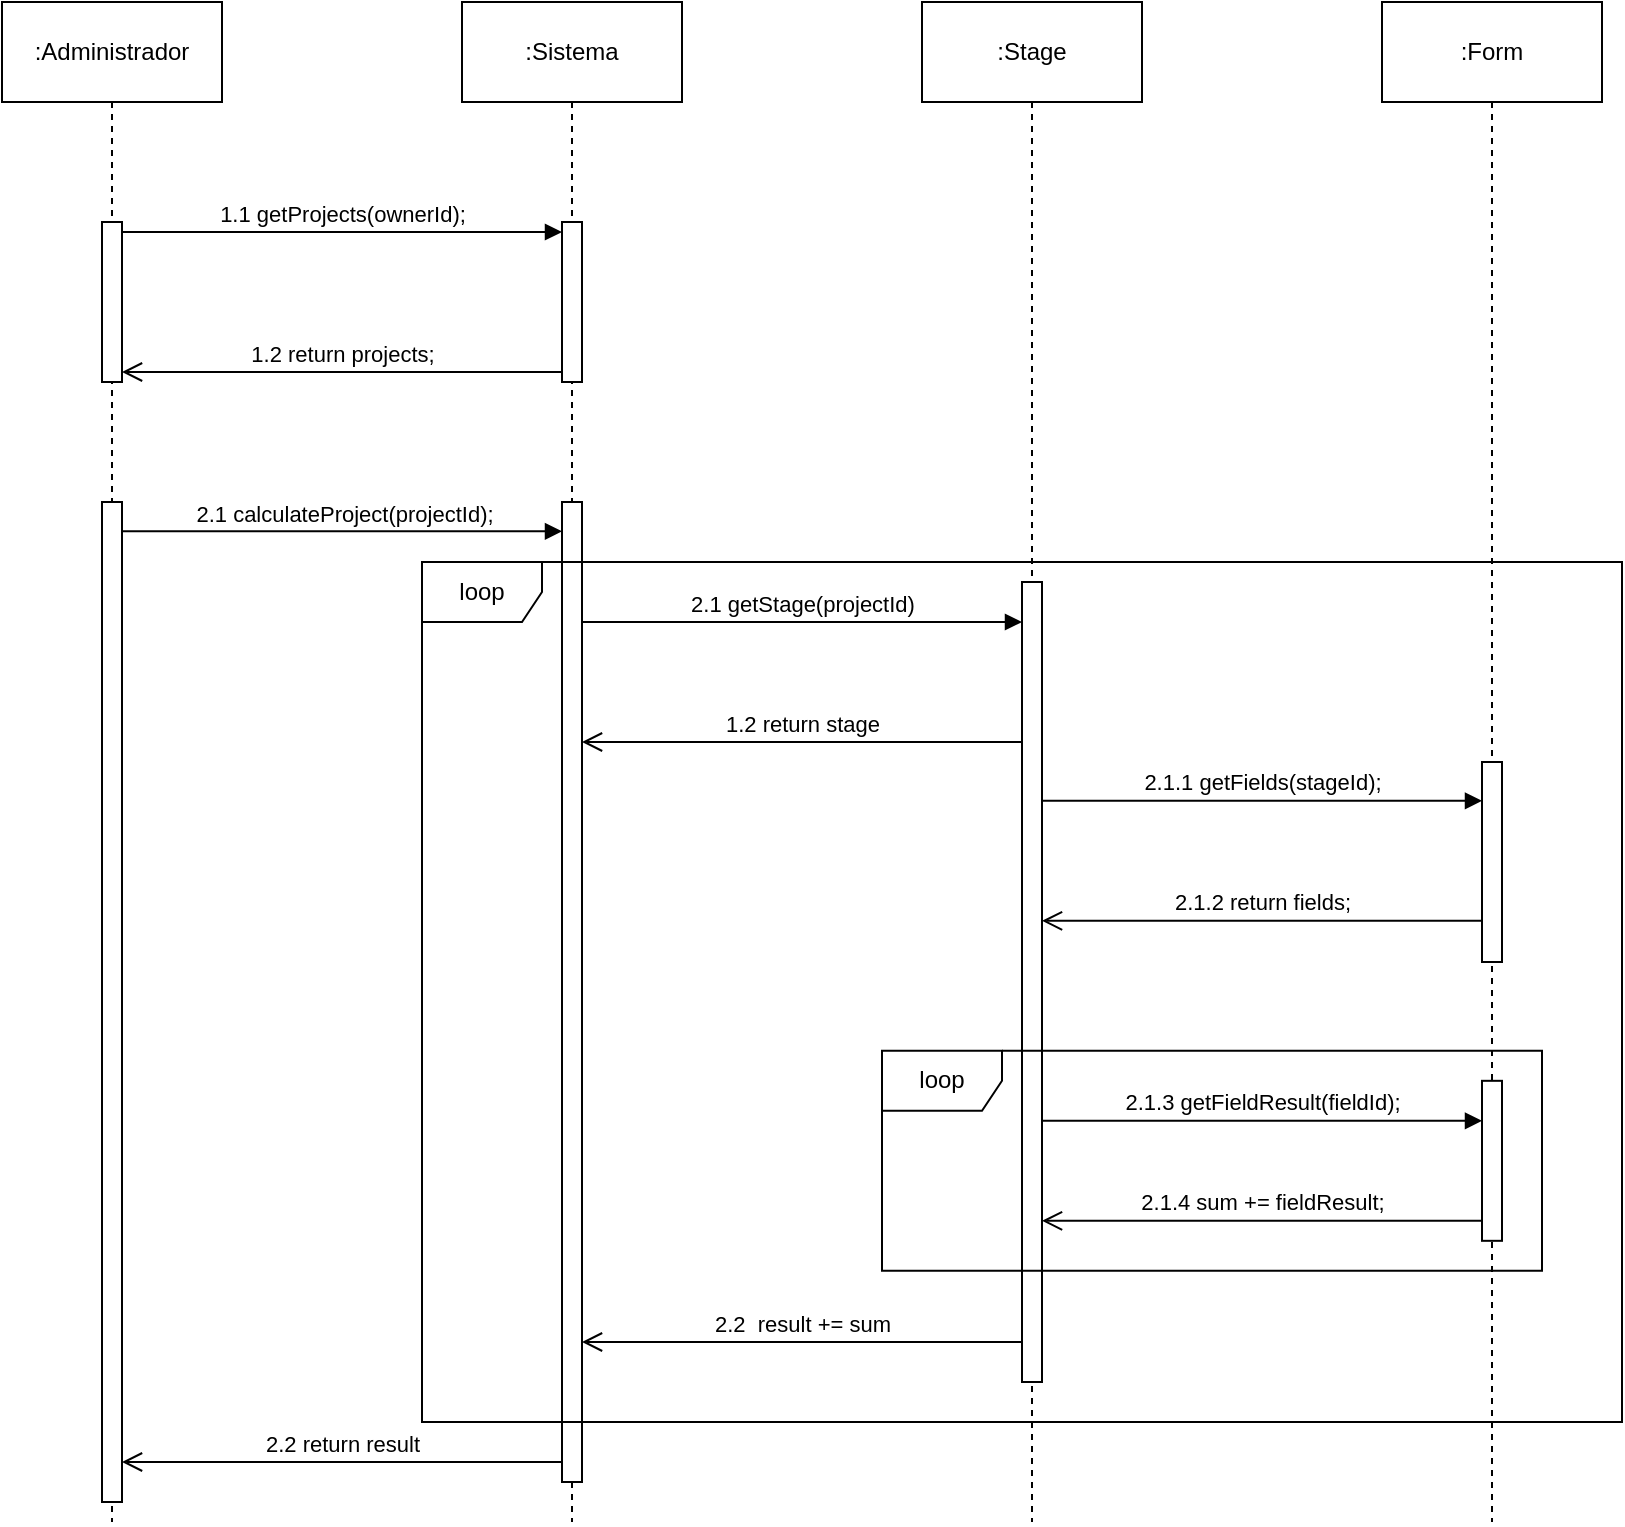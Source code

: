 <mxfile version="21.6.8" type="device">
  <diagram name="Página-1" id="nN1VgKP0G9VPqj3RWtpQ">
    <mxGraphModel dx="1418" dy="820" grid="1" gridSize="10" guides="1" tooltips="1" connect="1" arrows="1" fold="1" page="1" pageScale="1" pageWidth="827" pageHeight="1169" math="0" shadow="0">
      <root>
        <mxCell id="0" />
        <mxCell id="1" parent="0" />
        <mxCell id="zFRClBYX9biBEZs1boOb-1" style="edgeStyle=orthogonalEdgeStyle;rounded=0;orthogonalLoop=1;jettySize=auto;html=1;endArrow=none;endFill=0;dashed=1;exitX=0.5;exitY=1;exitDx=0;exitDy=0;" parent="1" source="zFRClBYX9biBEZs1boOb-2" edge="1">
          <mxGeometry relative="1" as="geometry">
            <mxPoint x="63" y="840" as="targetPoint" />
            <mxPoint x="63.499" y="50" as="sourcePoint" />
          </mxGeometry>
        </mxCell>
        <mxCell id="zFRClBYX9biBEZs1boOb-2" value=":Administrador" style="html=1;whiteSpace=wrap;" parent="1" vertex="1">
          <mxGeometry x="8" y="80" width="110" height="50" as="geometry" />
        </mxCell>
        <mxCell id="zFRClBYX9biBEZs1boOb-3" style="edgeStyle=orthogonalEdgeStyle;rounded=0;orthogonalLoop=1;jettySize=auto;html=1;dashed=1;endArrow=none;endFill=0;" parent="1" source="zFRClBYX9biBEZs1boOb-4" edge="1">
          <mxGeometry relative="1" as="geometry">
            <mxPoint x="293" y="840" as="targetPoint" />
          </mxGeometry>
        </mxCell>
        <mxCell id="zFRClBYX9biBEZs1boOb-4" value=":Sistema" style="html=1;whiteSpace=wrap;" parent="1" vertex="1">
          <mxGeometry x="238" y="80" width="110" height="50" as="geometry" />
        </mxCell>
        <mxCell id="zFRClBYX9biBEZs1boOb-5" value="" style="html=1;points=[[0,0,0,0,5],[0,1,0,0,-5],[1,0,0,0,5],[1,1,0,0,-5]];perimeter=orthogonalPerimeter;outlineConnect=0;targetShapes=umlLifeline;portConstraint=eastwest;newEdgeStyle={&quot;curved&quot;:0,&quot;rounded&quot;:0};" parent="1" vertex="1">
          <mxGeometry x="288" y="190" width="10" height="80" as="geometry" />
        </mxCell>
        <mxCell id="zFRClBYX9biBEZs1boOb-6" value="1.1 getProjects(ownerId);" style="html=1;verticalAlign=bottom;endArrow=block;curved=0;rounded=0;entryX=0;entryY=0;entryDx=0;entryDy=5;exitX=1;exitY=0;exitDx=0;exitDy=5;exitPerimeter=0;" parent="1" source="zFRClBYX9biBEZs1boOb-8" target="zFRClBYX9biBEZs1boOb-5" edge="1">
          <mxGeometry relative="1" as="geometry">
            <mxPoint x="63" y="195" as="sourcePoint" />
            <mxPoint as="offset" />
          </mxGeometry>
        </mxCell>
        <mxCell id="zFRClBYX9biBEZs1boOb-7" value="1.2 return projects;" style="html=1;verticalAlign=bottom;endArrow=open;endSize=8;curved=0;rounded=0;exitX=0;exitY=1;exitDx=0;exitDy=-5;entryX=1;entryY=1;entryDx=0;entryDy=-5;entryPerimeter=0;" parent="1" source="zFRClBYX9biBEZs1boOb-5" target="zFRClBYX9biBEZs1boOb-8" edge="1">
          <mxGeometry relative="1" as="geometry">
            <mxPoint x="63" y="266" as="targetPoint" />
          </mxGeometry>
        </mxCell>
        <mxCell id="zFRClBYX9biBEZs1boOb-8" value="" style="html=1;points=[[0,0,0,0,5],[0,1,0,0,-5],[1,0,0,0,5],[1,1,0,0,-5]];perimeter=orthogonalPerimeter;outlineConnect=0;targetShapes=umlLifeline;portConstraint=eastwest;newEdgeStyle={&quot;curved&quot;:0,&quot;rounded&quot;:0};" parent="1" vertex="1">
          <mxGeometry x="58" y="190" width="10" height="80" as="geometry" />
        </mxCell>
        <mxCell id="zFRClBYX9biBEZs1boOb-13" value="" style="html=1;points=[[0,0,0,0,5],[0,1,0,0,-5],[1,0,0,0,5],[1,1,0,0,-5]];perimeter=orthogonalPerimeter;outlineConnect=0;targetShapes=umlLifeline;portConstraint=eastwest;newEdgeStyle={&quot;curved&quot;:0,&quot;rounded&quot;:0};" parent="1" vertex="1">
          <mxGeometry x="288" y="330" width="10" height="490" as="geometry" />
        </mxCell>
        <mxCell id="zFRClBYX9biBEZs1boOb-14" value="2.1 calculateProject(projectId);" style="html=1;verticalAlign=bottom;endArrow=block;curved=0;rounded=0;entryX=0;entryY=0;entryDx=0;entryDy=5;exitX=1;exitY=0;exitDx=0;exitDy=5;exitPerimeter=0;" parent="1" edge="1">
          <mxGeometry x="0.003" relative="1" as="geometry">
            <mxPoint x="68" y="344.66" as="sourcePoint" />
            <mxPoint as="offset" />
            <mxPoint x="288" y="344.66" as="targetPoint" />
          </mxGeometry>
        </mxCell>
        <mxCell id="zFRClBYX9biBEZs1boOb-16" value="" style="html=1;points=[[0,0,0,0,5],[0,1,0,0,-5],[1,0,0,0,5],[1,1,0,0,-5]];perimeter=orthogonalPerimeter;outlineConnect=0;targetShapes=umlLifeline;portConstraint=eastwest;newEdgeStyle={&quot;curved&quot;:0,&quot;rounded&quot;:0};" parent="1" vertex="1">
          <mxGeometry x="58" y="330" width="10" height="500" as="geometry" />
        </mxCell>
        <mxCell id="3Bob_Uun5pna4PFgDi_n-2" style="edgeStyle=orthogonalEdgeStyle;rounded=0;orthogonalLoop=1;jettySize=auto;html=1;endArrow=none;endFill=0;dashed=1;exitX=0.5;exitY=1;exitDx=0;exitDy=0;" parent="1" edge="1" source="3Bob_Uun5pna4PFgDi_n-1">
          <mxGeometry relative="1" as="geometry">
            <mxPoint x="753" y="840" as="targetPoint" />
            <mxPoint x="752.51" y="200" as="sourcePoint" />
          </mxGeometry>
        </mxCell>
        <mxCell id="3Bob_Uun5pna4PFgDi_n-1" value=":Form" style="html=1;whiteSpace=wrap;" parent="1" vertex="1">
          <mxGeometry x="698" y="80" width="110" height="50" as="geometry" />
        </mxCell>
        <mxCell id="3Bob_Uun5pna4PFgDi_n-3" value="" style="html=1;points=[[0,0,0,0,5],[0,1,0,0,-5],[1,0,0,0,5],[1,1,0,0,-5]];perimeter=orthogonalPerimeter;outlineConnect=0;targetShapes=umlLifeline;portConstraint=eastwest;newEdgeStyle={&quot;curved&quot;:0,&quot;rounded&quot;:0};" parent="1" vertex="1">
          <mxGeometry x="748" y="460" width="10" height="100" as="geometry" />
        </mxCell>
        <mxCell id="3Bob_Uun5pna4PFgDi_n-7" value="2.1.1 getFields(stageId);" style="html=1;verticalAlign=bottom;endArrow=block;curved=0;rounded=0;entryX=0;entryY=0;entryDx=0;entryDy=5;exitX=1;exitY=0;exitDx=0;exitDy=5;exitPerimeter=0;" parent="1" edge="1">
          <mxGeometry relative="1" as="geometry">
            <mxPoint x="528" y="479.41" as="sourcePoint" />
            <mxPoint as="offset" />
            <mxPoint x="748" y="479.41" as="targetPoint" />
          </mxGeometry>
        </mxCell>
        <mxCell id="3Bob_Uun5pna4PFgDi_n-9" value="2.1.2 return fields;" style="html=1;verticalAlign=bottom;endArrow=open;endSize=8;curved=0;rounded=0;exitX=0;exitY=1;exitDx=0;exitDy=-5;entryX=1;entryY=1;entryDx=0;entryDy=-5;entryPerimeter=0;" parent="1" edge="1">
          <mxGeometry relative="1" as="geometry">
            <mxPoint x="528" y="539.41" as="targetPoint" />
            <mxPoint x="748" y="539.41" as="sourcePoint" />
          </mxGeometry>
        </mxCell>
        <mxCell id="3Bob_Uun5pna4PFgDi_n-12" value="" style="html=1;points=[[0,0,0,0,5],[0,1,0,0,-5],[1,0,0,0,5],[1,1,0,0,-5]];perimeter=orthogonalPerimeter;outlineConnect=0;targetShapes=umlLifeline;portConstraint=eastwest;newEdgeStyle={&quot;curved&quot;:0,&quot;rounded&quot;:0};" parent="1" vertex="1">
          <mxGeometry x="748" y="619.41" width="10" height="80" as="geometry" />
        </mxCell>
        <mxCell id="3Bob_Uun5pna4PFgDi_n-13" value="2.1.3 getFieldResult(fieldId);" style="html=1;verticalAlign=bottom;endArrow=block;curved=0;rounded=0;entryX=0;entryY=0;entryDx=0;entryDy=5;exitX=1;exitY=0;exitDx=0;exitDy=5;exitPerimeter=0;" parent="1" edge="1">
          <mxGeometry relative="1" as="geometry">
            <mxPoint x="528" y="639.41" as="sourcePoint" />
            <mxPoint as="offset" />
            <mxPoint x="748" y="639.41" as="targetPoint" />
          </mxGeometry>
        </mxCell>
        <mxCell id="3Bob_Uun5pna4PFgDi_n-18" value="2.1.4 sum += fieldResult;" style="html=1;verticalAlign=bottom;endArrow=open;endSize=8;curved=0;rounded=0;exitX=0;exitY=1;exitDx=0;exitDy=-5;entryX=1;entryY=1;entryDx=0;entryDy=-5;entryPerimeter=0;" parent="1" edge="1">
          <mxGeometry relative="1" as="geometry">
            <mxPoint x="528" y="689.41" as="targetPoint" />
            <mxPoint x="748" y="689.41" as="sourcePoint" />
          </mxGeometry>
        </mxCell>
        <mxCell id="3Bob_Uun5pna4PFgDi_n-19" value="2.2&amp;nbsp; result += sum" style="html=1;verticalAlign=bottom;endArrow=open;endSize=8;curved=0;rounded=0;exitX=0;exitY=1;exitDx=0;exitDy=-5;entryX=1;entryY=1;entryDx=0;entryDy=-5;entryPerimeter=0;" parent="1" edge="1">
          <mxGeometry relative="1" as="geometry">
            <mxPoint x="298" y="750" as="targetPoint" />
            <mxPoint x="518" y="750" as="sourcePoint" />
          </mxGeometry>
        </mxCell>
        <mxCell id="lSCPYWYjl-jXZ0XcgVUH-8" style="edgeStyle=orthogonalEdgeStyle;rounded=0;orthogonalLoop=1;jettySize=auto;html=1;dashed=1;endArrow=none;endFill=0;" edge="1" parent="1" source="lSCPYWYjl-jXZ0XcgVUH-1">
          <mxGeometry relative="1" as="geometry">
            <mxPoint x="523" y="840" as="targetPoint" />
          </mxGeometry>
        </mxCell>
        <mxCell id="lSCPYWYjl-jXZ0XcgVUH-1" value=":Stage" style="html=1;whiteSpace=wrap;" vertex="1" parent="1">
          <mxGeometry x="468" y="80" width="110" height="50" as="geometry" />
        </mxCell>
        <mxCell id="lSCPYWYjl-jXZ0XcgVUH-9" value="" style="html=1;points=[[0,0,0,0,5],[0,1,0,0,-5],[1,0,0,0,5],[1,1,0,0,-5]];perimeter=orthogonalPerimeter;outlineConnect=0;targetShapes=umlLifeline;portConstraint=eastwest;newEdgeStyle={&quot;curved&quot;:0,&quot;rounded&quot;:0};" vertex="1" parent="1">
          <mxGeometry x="518" y="370" width="10" height="400" as="geometry" />
        </mxCell>
        <mxCell id="lSCPYWYjl-jXZ0XcgVUH-11" value="2.1 getStage(projectId)" style="html=1;verticalAlign=bottom;endArrow=block;curved=0;rounded=0;entryX=0;entryY=0;entryDx=0;entryDy=5;exitX=1;exitY=0;exitDx=0;exitDy=5;exitPerimeter=0;" edge="1" parent="1">
          <mxGeometry relative="1" as="geometry">
            <mxPoint x="298" y="390" as="sourcePoint" />
            <mxPoint as="offset" />
            <mxPoint x="518" y="390" as="targetPoint" />
          </mxGeometry>
        </mxCell>
        <mxCell id="lSCPYWYjl-jXZ0XcgVUH-12" value="loop" style="shape=umlFrame;whiteSpace=wrap;html=1;pointerEvents=0;" vertex="1" parent="1">
          <mxGeometry x="218" y="360" width="600" height="430" as="geometry" />
        </mxCell>
        <mxCell id="lSCPYWYjl-jXZ0XcgVUH-14" value="1.2 return stage" style="html=1;verticalAlign=bottom;endArrow=open;endSize=8;curved=0;rounded=0;exitX=0;exitY=1;exitDx=0;exitDy=-5;entryX=1;entryY=1;entryDx=0;entryDy=-5;entryPerimeter=0;" edge="1" parent="1">
          <mxGeometry relative="1" as="geometry">
            <mxPoint x="298" y="450" as="targetPoint" />
            <mxPoint x="518" y="450" as="sourcePoint" />
          </mxGeometry>
        </mxCell>
        <mxCell id="lSCPYWYjl-jXZ0XcgVUH-16" value="2.2 return result" style="html=1;verticalAlign=bottom;endArrow=open;endSize=8;curved=0;rounded=0;exitX=0;exitY=1;exitDx=0;exitDy=-5;entryX=1;entryY=1;entryDx=0;entryDy=-5;entryPerimeter=0;" edge="1" parent="1">
          <mxGeometry relative="1" as="geometry">
            <mxPoint x="68" y="810" as="targetPoint" />
            <mxPoint x="288" y="810" as="sourcePoint" />
          </mxGeometry>
        </mxCell>
        <mxCell id="3Bob_Uun5pna4PFgDi_n-16" value="loop" style="shape=umlFrame;whiteSpace=wrap;html=1;pointerEvents=0;" parent="1" vertex="1">
          <mxGeometry x="448" y="604.41" width="330" height="110" as="geometry" />
        </mxCell>
      </root>
    </mxGraphModel>
  </diagram>
</mxfile>
